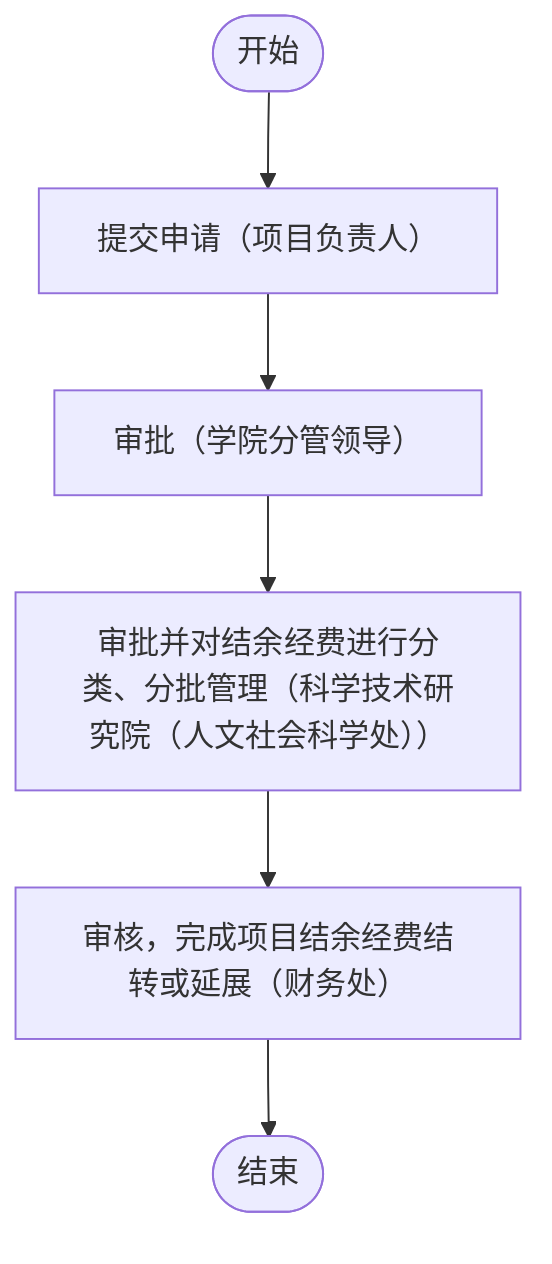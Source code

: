 flowchart TD
    Start(["开始"]) --> A[提交申请（项目负责人）]
    A --> B[审批（学院分管领导）]
    B --> C[审批并对结余经费进行分类、分批管理（科学技术研究院（人文社会科学处））]
    C --> D[审核，完成项目结余经费结转或延展（财务处）]
    D --> End(["结束"])